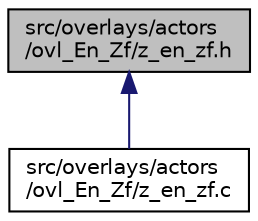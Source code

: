 digraph "src/overlays/actors/ovl_En_Zf/z_en_zf.h"
{
 // LATEX_PDF_SIZE
  edge [fontname="Helvetica",fontsize="10",labelfontname="Helvetica",labelfontsize="10"];
  node [fontname="Helvetica",fontsize="10",shape=record];
  Node1 [label="src/overlays/actors\l/ovl_En_Zf/z_en_zf.h",height=0.2,width=0.4,color="black", fillcolor="grey75", style="filled", fontcolor="black",tooltip=" "];
  Node1 -> Node2 [dir="back",color="midnightblue",fontsize="10",style="solid",fontname="Helvetica"];
  Node2 [label="src/overlays/actors\l/ovl_En_Zf/z_en_zf.c",height=0.2,width=0.4,color="black", fillcolor="white", style="filled",URL="$de/d7f/z__en__zf_8c.html",tooltip=" "];
}
